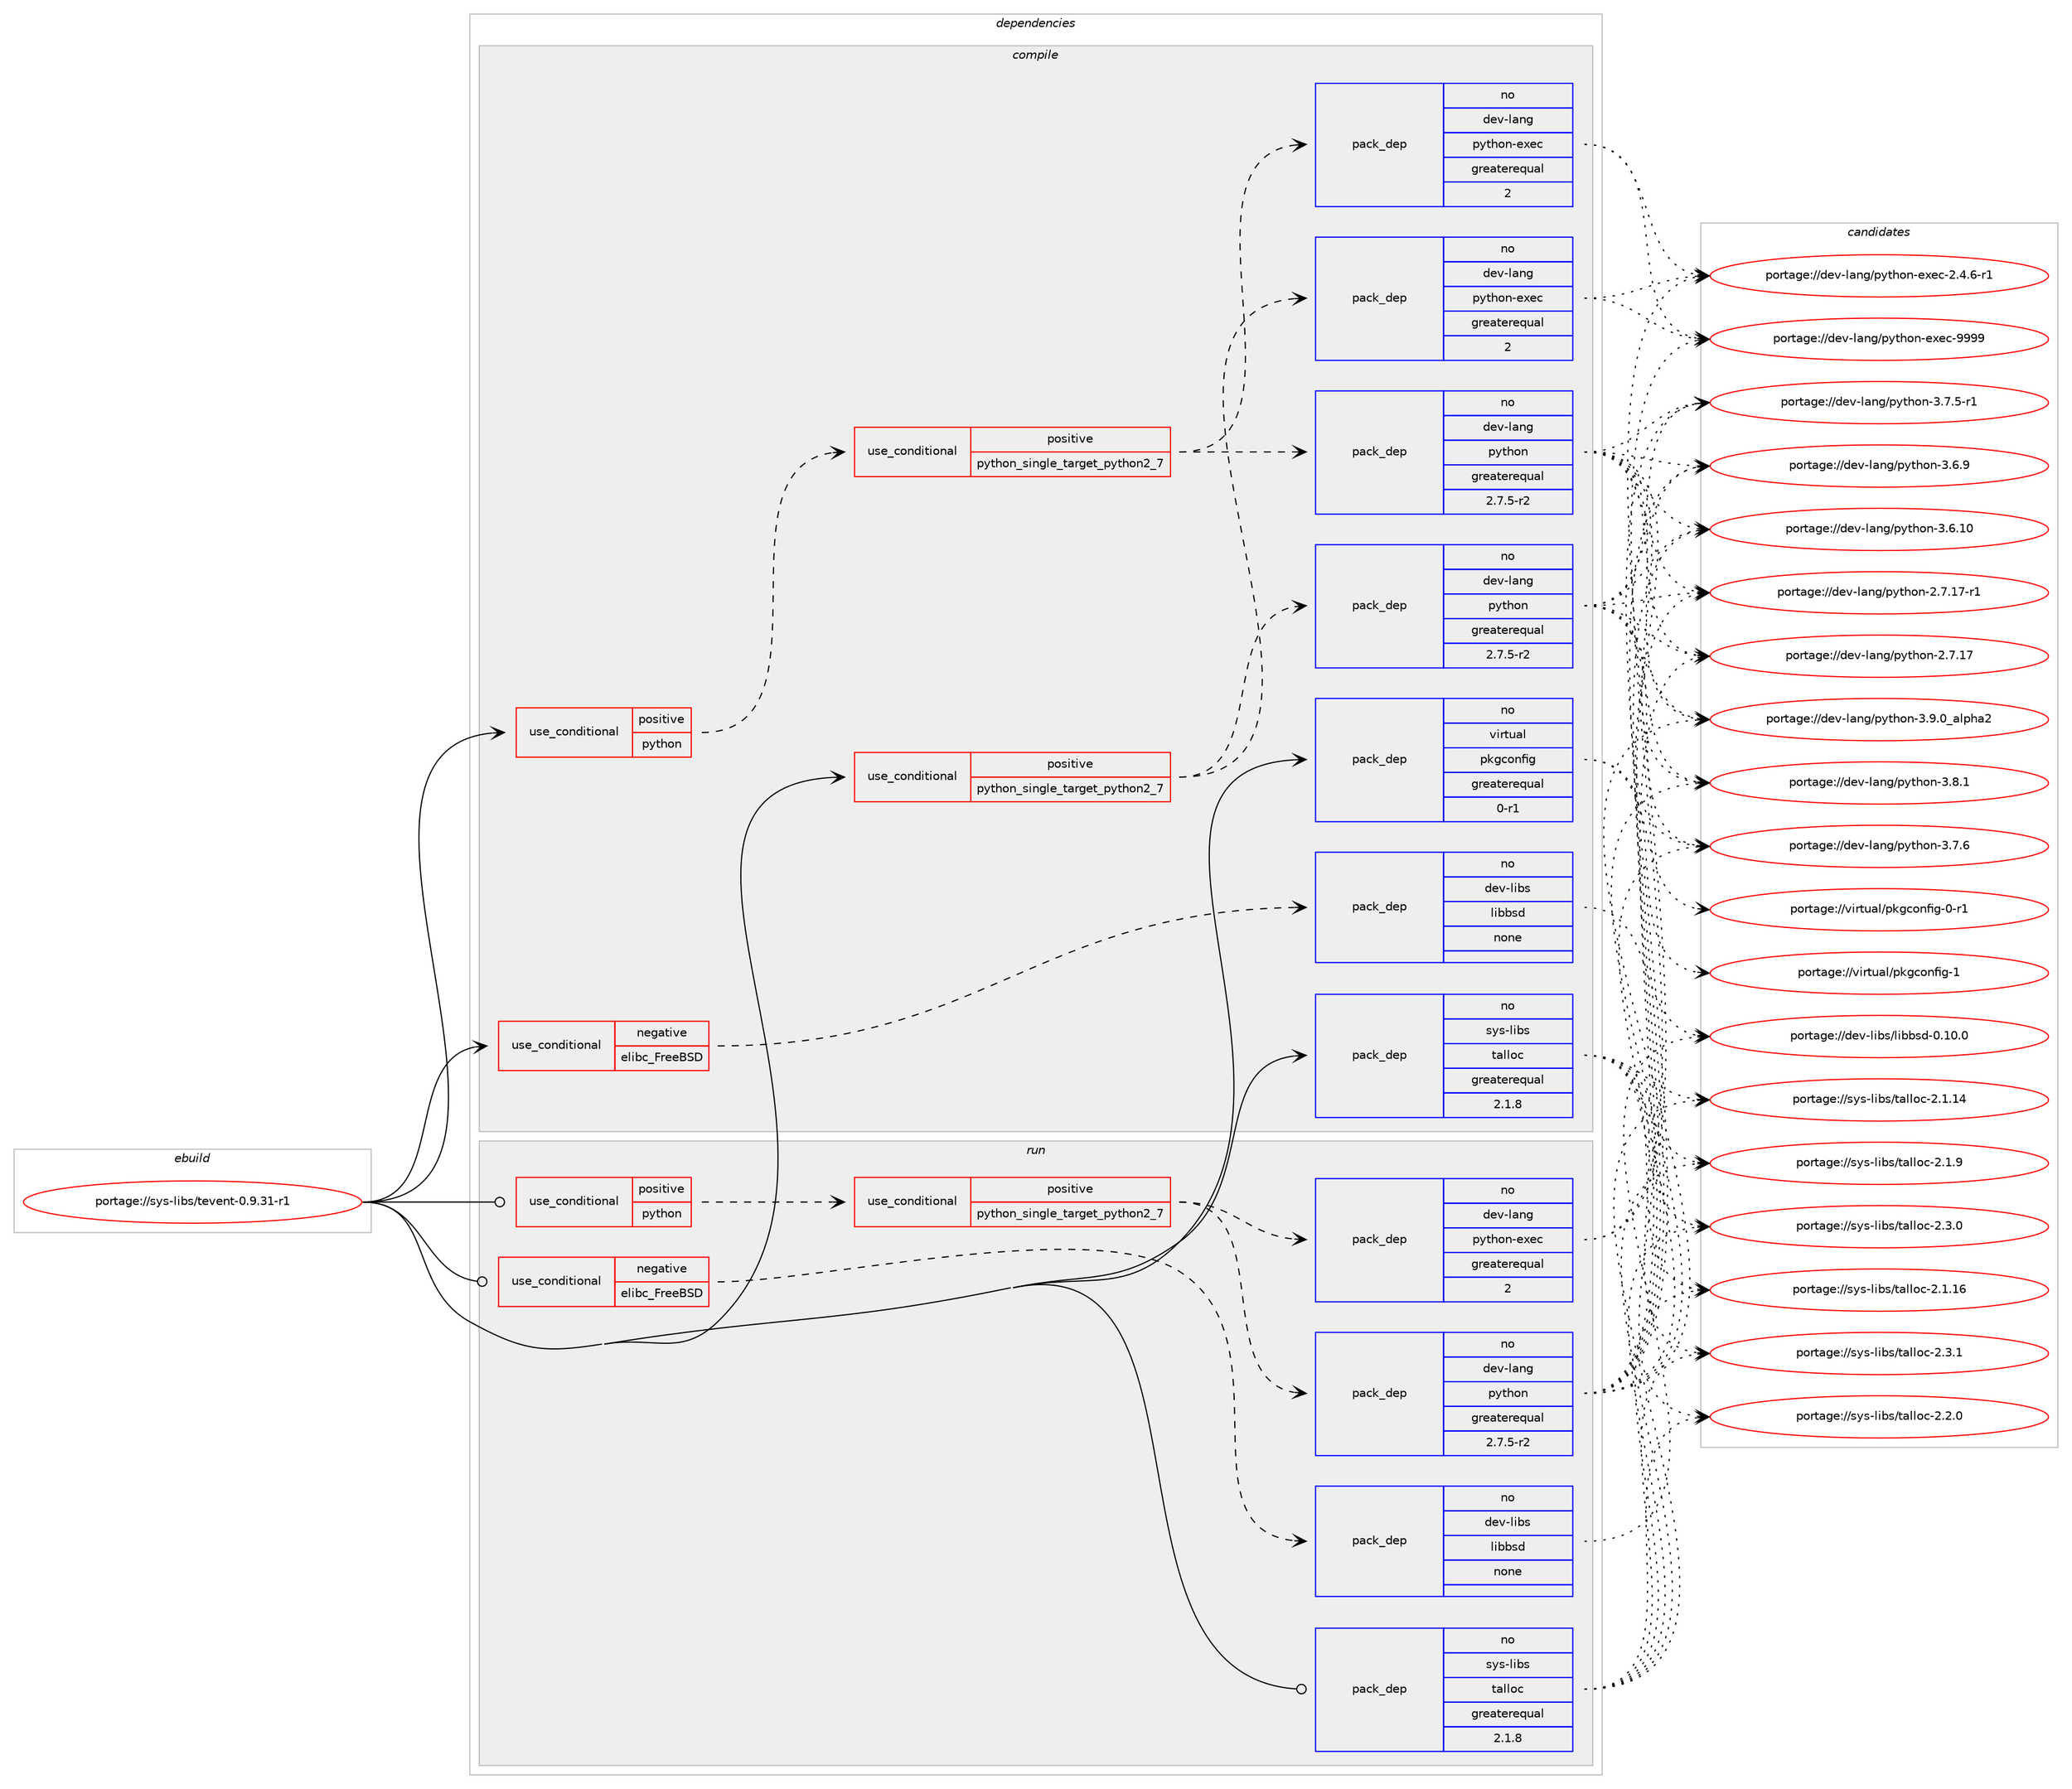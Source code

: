 digraph prolog {

# *************
# Graph options
# *************

newrank=true;
concentrate=true;
compound=true;
graph [rankdir=LR,fontname=Helvetica,fontsize=10,ranksep=1.5];#, ranksep=2.5, nodesep=0.2];
edge  [arrowhead=vee];
node  [fontname=Helvetica,fontsize=10];

# **********
# The ebuild
# **********

subgraph cluster_leftcol {
color=gray;
rank=same;
label=<<i>ebuild</i>>;
id [label="portage://sys-libs/tevent-0.9.31-r1", color=red, width=4, href="../sys-libs/tevent-0.9.31-r1.svg"];
}

# ****************
# The dependencies
# ****************

subgraph cluster_midcol {
color=gray;
label=<<i>dependencies</i>>;
subgraph cluster_compile {
fillcolor="#eeeeee";
style=filled;
label=<<i>compile</i>>;
subgraph cond7195 {
dependency39541 [label=<<TABLE BORDER="0" CELLBORDER="1" CELLSPACING="0" CELLPADDING="4"><TR><TD ROWSPAN="3" CELLPADDING="10">use_conditional</TD></TR><TR><TD>negative</TD></TR><TR><TD>elibc_FreeBSD</TD></TR></TABLE>>, shape=none, color=red];
subgraph pack31434 {
dependency39542 [label=<<TABLE BORDER="0" CELLBORDER="1" CELLSPACING="0" CELLPADDING="4" WIDTH="220"><TR><TD ROWSPAN="6" CELLPADDING="30">pack_dep</TD></TR><TR><TD WIDTH="110">no</TD></TR><TR><TD>dev-libs</TD></TR><TR><TD>libbsd</TD></TR><TR><TD>none</TD></TR><TR><TD></TD></TR></TABLE>>, shape=none, color=blue];
}
dependency39541:e -> dependency39542:w [weight=20,style="dashed",arrowhead="vee"];
}
id:e -> dependency39541:w [weight=20,style="solid",arrowhead="vee"];
subgraph cond7196 {
dependency39543 [label=<<TABLE BORDER="0" CELLBORDER="1" CELLSPACING="0" CELLPADDING="4"><TR><TD ROWSPAN="3" CELLPADDING="10">use_conditional</TD></TR><TR><TD>positive</TD></TR><TR><TD>python</TD></TR></TABLE>>, shape=none, color=red];
subgraph cond7197 {
dependency39544 [label=<<TABLE BORDER="0" CELLBORDER="1" CELLSPACING="0" CELLPADDING="4"><TR><TD ROWSPAN="3" CELLPADDING="10">use_conditional</TD></TR><TR><TD>positive</TD></TR><TR><TD>python_single_target_python2_7</TD></TR></TABLE>>, shape=none, color=red];
subgraph pack31435 {
dependency39545 [label=<<TABLE BORDER="0" CELLBORDER="1" CELLSPACING="0" CELLPADDING="4" WIDTH="220"><TR><TD ROWSPAN="6" CELLPADDING="30">pack_dep</TD></TR><TR><TD WIDTH="110">no</TD></TR><TR><TD>dev-lang</TD></TR><TR><TD>python</TD></TR><TR><TD>greaterequal</TD></TR><TR><TD>2.7.5-r2</TD></TR></TABLE>>, shape=none, color=blue];
}
dependency39544:e -> dependency39545:w [weight=20,style="dashed",arrowhead="vee"];
subgraph pack31436 {
dependency39546 [label=<<TABLE BORDER="0" CELLBORDER="1" CELLSPACING="0" CELLPADDING="4" WIDTH="220"><TR><TD ROWSPAN="6" CELLPADDING="30">pack_dep</TD></TR><TR><TD WIDTH="110">no</TD></TR><TR><TD>dev-lang</TD></TR><TR><TD>python-exec</TD></TR><TR><TD>greaterequal</TD></TR><TR><TD>2</TD></TR></TABLE>>, shape=none, color=blue];
}
dependency39544:e -> dependency39546:w [weight=20,style="dashed",arrowhead="vee"];
}
dependency39543:e -> dependency39544:w [weight=20,style="dashed",arrowhead="vee"];
}
id:e -> dependency39543:w [weight=20,style="solid",arrowhead="vee"];
subgraph cond7198 {
dependency39547 [label=<<TABLE BORDER="0" CELLBORDER="1" CELLSPACING="0" CELLPADDING="4"><TR><TD ROWSPAN="3" CELLPADDING="10">use_conditional</TD></TR><TR><TD>positive</TD></TR><TR><TD>python_single_target_python2_7</TD></TR></TABLE>>, shape=none, color=red];
subgraph pack31437 {
dependency39548 [label=<<TABLE BORDER="0" CELLBORDER="1" CELLSPACING="0" CELLPADDING="4" WIDTH="220"><TR><TD ROWSPAN="6" CELLPADDING="30">pack_dep</TD></TR><TR><TD WIDTH="110">no</TD></TR><TR><TD>dev-lang</TD></TR><TR><TD>python</TD></TR><TR><TD>greaterequal</TD></TR><TR><TD>2.7.5-r2</TD></TR></TABLE>>, shape=none, color=blue];
}
dependency39547:e -> dependency39548:w [weight=20,style="dashed",arrowhead="vee"];
subgraph pack31438 {
dependency39549 [label=<<TABLE BORDER="0" CELLBORDER="1" CELLSPACING="0" CELLPADDING="4" WIDTH="220"><TR><TD ROWSPAN="6" CELLPADDING="30">pack_dep</TD></TR><TR><TD WIDTH="110">no</TD></TR><TR><TD>dev-lang</TD></TR><TR><TD>python-exec</TD></TR><TR><TD>greaterequal</TD></TR><TR><TD>2</TD></TR></TABLE>>, shape=none, color=blue];
}
dependency39547:e -> dependency39549:w [weight=20,style="dashed",arrowhead="vee"];
}
id:e -> dependency39547:w [weight=20,style="solid",arrowhead="vee"];
subgraph pack31439 {
dependency39550 [label=<<TABLE BORDER="0" CELLBORDER="1" CELLSPACING="0" CELLPADDING="4" WIDTH="220"><TR><TD ROWSPAN="6" CELLPADDING="30">pack_dep</TD></TR><TR><TD WIDTH="110">no</TD></TR><TR><TD>sys-libs</TD></TR><TR><TD>talloc</TD></TR><TR><TD>greaterequal</TD></TR><TR><TD>2.1.8</TD></TR></TABLE>>, shape=none, color=blue];
}
id:e -> dependency39550:w [weight=20,style="solid",arrowhead="vee"];
subgraph pack31440 {
dependency39551 [label=<<TABLE BORDER="0" CELLBORDER="1" CELLSPACING="0" CELLPADDING="4" WIDTH="220"><TR><TD ROWSPAN="6" CELLPADDING="30">pack_dep</TD></TR><TR><TD WIDTH="110">no</TD></TR><TR><TD>virtual</TD></TR><TR><TD>pkgconfig</TD></TR><TR><TD>greaterequal</TD></TR><TR><TD>0-r1</TD></TR></TABLE>>, shape=none, color=blue];
}
id:e -> dependency39551:w [weight=20,style="solid",arrowhead="vee"];
}
subgraph cluster_compileandrun {
fillcolor="#eeeeee";
style=filled;
label=<<i>compile and run</i>>;
}
subgraph cluster_run {
fillcolor="#eeeeee";
style=filled;
label=<<i>run</i>>;
subgraph cond7199 {
dependency39552 [label=<<TABLE BORDER="0" CELLBORDER="1" CELLSPACING="0" CELLPADDING="4"><TR><TD ROWSPAN="3" CELLPADDING="10">use_conditional</TD></TR><TR><TD>negative</TD></TR><TR><TD>elibc_FreeBSD</TD></TR></TABLE>>, shape=none, color=red];
subgraph pack31441 {
dependency39553 [label=<<TABLE BORDER="0" CELLBORDER="1" CELLSPACING="0" CELLPADDING="4" WIDTH="220"><TR><TD ROWSPAN="6" CELLPADDING="30">pack_dep</TD></TR><TR><TD WIDTH="110">no</TD></TR><TR><TD>dev-libs</TD></TR><TR><TD>libbsd</TD></TR><TR><TD>none</TD></TR><TR><TD></TD></TR></TABLE>>, shape=none, color=blue];
}
dependency39552:e -> dependency39553:w [weight=20,style="dashed",arrowhead="vee"];
}
id:e -> dependency39552:w [weight=20,style="solid",arrowhead="odot"];
subgraph cond7200 {
dependency39554 [label=<<TABLE BORDER="0" CELLBORDER="1" CELLSPACING="0" CELLPADDING="4"><TR><TD ROWSPAN="3" CELLPADDING="10">use_conditional</TD></TR><TR><TD>positive</TD></TR><TR><TD>python</TD></TR></TABLE>>, shape=none, color=red];
subgraph cond7201 {
dependency39555 [label=<<TABLE BORDER="0" CELLBORDER="1" CELLSPACING="0" CELLPADDING="4"><TR><TD ROWSPAN="3" CELLPADDING="10">use_conditional</TD></TR><TR><TD>positive</TD></TR><TR><TD>python_single_target_python2_7</TD></TR></TABLE>>, shape=none, color=red];
subgraph pack31442 {
dependency39556 [label=<<TABLE BORDER="0" CELLBORDER="1" CELLSPACING="0" CELLPADDING="4" WIDTH="220"><TR><TD ROWSPAN="6" CELLPADDING="30">pack_dep</TD></TR><TR><TD WIDTH="110">no</TD></TR><TR><TD>dev-lang</TD></TR><TR><TD>python</TD></TR><TR><TD>greaterequal</TD></TR><TR><TD>2.7.5-r2</TD></TR></TABLE>>, shape=none, color=blue];
}
dependency39555:e -> dependency39556:w [weight=20,style="dashed",arrowhead="vee"];
subgraph pack31443 {
dependency39557 [label=<<TABLE BORDER="0" CELLBORDER="1" CELLSPACING="0" CELLPADDING="4" WIDTH="220"><TR><TD ROWSPAN="6" CELLPADDING="30">pack_dep</TD></TR><TR><TD WIDTH="110">no</TD></TR><TR><TD>dev-lang</TD></TR><TR><TD>python-exec</TD></TR><TR><TD>greaterequal</TD></TR><TR><TD>2</TD></TR></TABLE>>, shape=none, color=blue];
}
dependency39555:e -> dependency39557:w [weight=20,style="dashed",arrowhead="vee"];
}
dependency39554:e -> dependency39555:w [weight=20,style="dashed",arrowhead="vee"];
}
id:e -> dependency39554:w [weight=20,style="solid",arrowhead="odot"];
subgraph pack31444 {
dependency39558 [label=<<TABLE BORDER="0" CELLBORDER="1" CELLSPACING="0" CELLPADDING="4" WIDTH="220"><TR><TD ROWSPAN="6" CELLPADDING="30">pack_dep</TD></TR><TR><TD WIDTH="110">no</TD></TR><TR><TD>sys-libs</TD></TR><TR><TD>talloc</TD></TR><TR><TD>greaterequal</TD></TR><TR><TD>2.1.8</TD></TR></TABLE>>, shape=none, color=blue];
}
id:e -> dependency39558:w [weight=20,style="solid",arrowhead="odot"];
}
}

# **************
# The candidates
# **************

subgraph cluster_choices {
rank=same;
color=gray;
label=<<i>candidates</i>>;

subgraph choice31434 {
color=black;
nodesep=1;
choice100101118451081059811547108105989811510045484649484648 [label="portage://dev-libs/libbsd-0.10.0", color=red, width=4,href="../dev-libs/libbsd-0.10.0.svg"];
dependency39542:e -> choice100101118451081059811547108105989811510045484649484648:w [style=dotted,weight="100"];
}
subgraph choice31435 {
color=black;
nodesep=1;
choice10010111845108971101034711212111610411111045514657464895971081121049750 [label="portage://dev-lang/python-3.9.0_alpha2", color=red, width=4,href="../dev-lang/python-3.9.0_alpha2.svg"];
choice100101118451089711010347112121116104111110455146564649 [label="portage://dev-lang/python-3.8.1", color=red, width=4,href="../dev-lang/python-3.8.1.svg"];
choice100101118451089711010347112121116104111110455146554654 [label="portage://dev-lang/python-3.7.6", color=red, width=4,href="../dev-lang/python-3.7.6.svg"];
choice1001011184510897110103471121211161041111104551465546534511449 [label="portage://dev-lang/python-3.7.5-r1", color=red, width=4,href="../dev-lang/python-3.7.5-r1.svg"];
choice100101118451089711010347112121116104111110455146544657 [label="portage://dev-lang/python-3.6.9", color=red, width=4,href="../dev-lang/python-3.6.9.svg"];
choice10010111845108971101034711212111610411111045514654464948 [label="portage://dev-lang/python-3.6.10", color=red, width=4,href="../dev-lang/python-3.6.10.svg"];
choice100101118451089711010347112121116104111110455046554649554511449 [label="portage://dev-lang/python-2.7.17-r1", color=red, width=4,href="../dev-lang/python-2.7.17-r1.svg"];
choice10010111845108971101034711212111610411111045504655464955 [label="portage://dev-lang/python-2.7.17", color=red, width=4,href="../dev-lang/python-2.7.17.svg"];
dependency39545:e -> choice10010111845108971101034711212111610411111045514657464895971081121049750:w [style=dotted,weight="100"];
dependency39545:e -> choice100101118451089711010347112121116104111110455146564649:w [style=dotted,weight="100"];
dependency39545:e -> choice100101118451089711010347112121116104111110455146554654:w [style=dotted,weight="100"];
dependency39545:e -> choice1001011184510897110103471121211161041111104551465546534511449:w [style=dotted,weight="100"];
dependency39545:e -> choice100101118451089711010347112121116104111110455146544657:w [style=dotted,weight="100"];
dependency39545:e -> choice10010111845108971101034711212111610411111045514654464948:w [style=dotted,weight="100"];
dependency39545:e -> choice100101118451089711010347112121116104111110455046554649554511449:w [style=dotted,weight="100"];
dependency39545:e -> choice10010111845108971101034711212111610411111045504655464955:w [style=dotted,weight="100"];
}
subgraph choice31436 {
color=black;
nodesep=1;
choice10010111845108971101034711212111610411111045101120101994557575757 [label="portage://dev-lang/python-exec-9999", color=red, width=4,href="../dev-lang/python-exec-9999.svg"];
choice10010111845108971101034711212111610411111045101120101994550465246544511449 [label="portage://dev-lang/python-exec-2.4.6-r1", color=red, width=4,href="../dev-lang/python-exec-2.4.6-r1.svg"];
dependency39546:e -> choice10010111845108971101034711212111610411111045101120101994557575757:w [style=dotted,weight="100"];
dependency39546:e -> choice10010111845108971101034711212111610411111045101120101994550465246544511449:w [style=dotted,weight="100"];
}
subgraph choice31437 {
color=black;
nodesep=1;
choice10010111845108971101034711212111610411111045514657464895971081121049750 [label="portage://dev-lang/python-3.9.0_alpha2", color=red, width=4,href="../dev-lang/python-3.9.0_alpha2.svg"];
choice100101118451089711010347112121116104111110455146564649 [label="portage://dev-lang/python-3.8.1", color=red, width=4,href="../dev-lang/python-3.8.1.svg"];
choice100101118451089711010347112121116104111110455146554654 [label="portage://dev-lang/python-3.7.6", color=red, width=4,href="../dev-lang/python-3.7.6.svg"];
choice1001011184510897110103471121211161041111104551465546534511449 [label="portage://dev-lang/python-3.7.5-r1", color=red, width=4,href="../dev-lang/python-3.7.5-r1.svg"];
choice100101118451089711010347112121116104111110455146544657 [label="portage://dev-lang/python-3.6.9", color=red, width=4,href="../dev-lang/python-3.6.9.svg"];
choice10010111845108971101034711212111610411111045514654464948 [label="portage://dev-lang/python-3.6.10", color=red, width=4,href="../dev-lang/python-3.6.10.svg"];
choice100101118451089711010347112121116104111110455046554649554511449 [label="portage://dev-lang/python-2.7.17-r1", color=red, width=4,href="../dev-lang/python-2.7.17-r1.svg"];
choice10010111845108971101034711212111610411111045504655464955 [label="portage://dev-lang/python-2.7.17", color=red, width=4,href="../dev-lang/python-2.7.17.svg"];
dependency39548:e -> choice10010111845108971101034711212111610411111045514657464895971081121049750:w [style=dotted,weight="100"];
dependency39548:e -> choice100101118451089711010347112121116104111110455146564649:w [style=dotted,weight="100"];
dependency39548:e -> choice100101118451089711010347112121116104111110455146554654:w [style=dotted,weight="100"];
dependency39548:e -> choice1001011184510897110103471121211161041111104551465546534511449:w [style=dotted,weight="100"];
dependency39548:e -> choice100101118451089711010347112121116104111110455146544657:w [style=dotted,weight="100"];
dependency39548:e -> choice10010111845108971101034711212111610411111045514654464948:w [style=dotted,weight="100"];
dependency39548:e -> choice100101118451089711010347112121116104111110455046554649554511449:w [style=dotted,weight="100"];
dependency39548:e -> choice10010111845108971101034711212111610411111045504655464955:w [style=dotted,weight="100"];
}
subgraph choice31438 {
color=black;
nodesep=1;
choice10010111845108971101034711212111610411111045101120101994557575757 [label="portage://dev-lang/python-exec-9999", color=red, width=4,href="../dev-lang/python-exec-9999.svg"];
choice10010111845108971101034711212111610411111045101120101994550465246544511449 [label="portage://dev-lang/python-exec-2.4.6-r1", color=red, width=4,href="../dev-lang/python-exec-2.4.6-r1.svg"];
dependency39549:e -> choice10010111845108971101034711212111610411111045101120101994557575757:w [style=dotted,weight="100"];
dependency39549:e -> choice10010111845108971101034711212111610411111045101120101994550465246544511449:w [style=dotted,weight="100"];
}
subgraph choice31439 {
color=black;
nodesep=1;
choice1151211154510810598115471169710810811199455046514649 [label="portage://sys-libs/talloc-2.3.1", color=red, width=4,href="../sys-libs/talloc-2.3.1.svg"];
choice1151211154510810598115471169710810811199455046514648 [label="portage://sys-libs/talloc-2.3.0", color=red, width=4,href="../sys-libs/talloc-2.3.0.svg"];
choice1151211154510810598115471169710810811199455046504648 [label="portage://sys-libs/talloc-2.2.0", color=red, width=4,href="../sys-libs/talloc-2.2.0.svg"];
choice1151211154510810598115471169710810811199455046494657 [label="portage://sys-libs/talloc-2.1.9", color=red, width=4,href="../sys-libs/talloc-2.1.9.svg"];
choice115121115451081059811547116971081081119945504649464954 [label="portage://sys-libs/talloc-2.1.16", color=red, width=4,href="../sys-libs/talloc-2.1.16.svg"];
choice115121115451081059811547116971081081119945504649464952 [label="portage://sys-libs/talloc-2.1.14", color=red, width=4,href="../sys-libs/talloc-2.1.14.svg"];
dependency39550:e -> choice1151211154510810598115471169710810811199455046514649:w [style=dotted,weight="100"];
dependency39550:e -> choice1151211154510810598115471169710810811199455046514648:w [style=dotted,weight="100"];
dependency39550:e -> choice1151211154510810598115471169710810811199455046504648:w [style=dotted,weight="100"];
dependency39550:e -> choice1151211154510810598115471169710810811199455046494657:w [style=dotted,weight="100"];
dependency39550:e -> choice115121115451081059811547116971081081119945504649464954:w [style=dotted,weight="100"];
dependency39550:e -> choice115121115451081059811547116971081081119945504649464952:w [style=dotted,weight="100"];
}
subgraph choice31440 {
color=black;
nodesep=1;
choice1181051141161179710847112107103991111101021051034549 [label="portage://virtual/pkgconfig-1", color=red, width=4,href="../virtual/pkgconfig-1.svg"];
choice11810511411611797108471121071039911111010210510345484511449 [label="portage://virtual/pkgconfig-0-r1", color=red, width=4,href="../virtual/pkgconfig-0-r1.svg"];
dependency39551:e -> choice1181051141161179710847112107103991111101021051034549:w [style=dotted,weight="100"];
dependency39551:e -> choice11810511411611797108471121071039911111010210510345484511449:w [style=dotted,weight="100"];
}
subgraph choice31441 {
color=black;
nodesep=1;
choice100101118451081059811547108105989811510045484649484648 [label="portage://dev-libs/libbsd-0.10.0", color=red, width=4,href="../dev-libs/libbsd-0.10.0.svg"];
dependency39553:e -> choice100101118451081059811547108105989811510045484649484648:w [style=dotted,weight="100"];
}
subgraph choice31442 {
color=black;
nodesep=1;
choice10010111845108971101034711212111610411111045514657464895971081121049750 [label="portage://dev-lang/python-3.9.0_alpha2", color=red, width=4,href="../dev-lang/python-3.9.0_alpha2.svg"];
choice100101118451089711010347112121116104111110455146564649 [label="portage://dev-lang/python-3.8.1", color=red, width=4,href="../dev-lang/python-3.8.1.svg"];
choice100101118451089711010347112121116104111110455146554654 [label="portage://dev-lang/python-3.7.6", color=red, width=4,href="../dev-lang/python-3.7.6.svg"];
choice1001011184510897110103471121211161041111104551465546534511449 [label="portage://dev-lang/python-3.7.5-r1", color=red, width=4,href="../dev-lang/python-3.7.5-r1.svg"];
choice100101118451089711010347112121116104111110455146544657 [label="portage://dev-lang/python-3.6.9", color=red, width=4,href="../dev-lang/python-3.6.9.svg"];
choice10010111845108971101034711212111610411111045514654464948 [label="portage://dev-lang/python-3.6.10", color=red, width=4,href="../dev-lang/python-3.6.10.svg"];
choice100101118451089711010347112121116104111110455046554649554511449 [label="portage://dev-lang/python-2.7.17-r1", color=red, width=4,href="../dev-lang/python-2.7.17-r1.svg"];
choice10010111845108971101034711212111610411111045504655464955 [label="portage://dev-lang/python-2.7.17", color=red, width=4,href="../dev-lang/python-2.7.17.svg"];
dependency39556:e -> choice10010111845108971101034711212111610411111045514657464895971081121049750:w [style=dotted,weight="100"];
dependency39556:e -> choice100101118451089711010347112121116104111110455146564649:w [style=dotted,weight="100"];
dependency39556:e -> choice100101118451089711010347112121116104111110455146554654:w [style=dotted,weight="100"];
dependency39556:e -> choice1001011184510897110103471121211161041111104551465546534511449:w [style=dotted,weight="100"];
dependency39556:e -> choice100101118451089711010347112121116104111110455146544657:w [style=dotted,weight="100"];
dependency39556:e -> choice10010111845108971101034711212111610411111045514654464948:w [style=dotted,weight="100"];
dependency39556:e -> choice100101118451089711010347112121116104111110455046554649554511449:w [style=dotted,weight="100"];
dependency39556:e -> choice10010111845108971101034711212111610411111045504655464955:w [style=dotted,weight="100"];
}
subgraph choice31443 {
color=black;
nodesep=1;
choice10010111845108971101034711212111610411111045101120101994557575757 [label="portage://dev-lang/python-exec-9999", color=red, width=4,href="../dev-lang/python-exec-9999.svg"];
choice10010111845108971101034711212111610411111045101120101994550465246544511449 [label="portage://dev-lang/python-exec-2.4.6-r1", color=red, width=4,href="../dev-lang/python-exec-2.4.6-r1.svg"];
dependency39557:e -> choice10010111845108971101034711212111610411111045101120101994557575757:w [style=dotted,weight="100"];
dependency39557:e -> choice10010111845108971101034711212111610411111045101120101994550465246544511449:w [style=dotted,weight="100"];
}
subgraph choice31444 {
color=black;
nodesep=1;
choice1151211154510810598115471169710810811199455046514649 [label="portage://sys-libs/talloc-2.3.1", color=red, width=4,href="../sys-libs/talloc-2.3.1.svg"];
choice1151211154510810598115471169710810811199455046514648 [label="portage://sys-libs/talloc-2.3.0", color=red, width=4,href="../sys-libs/talloc-2.3.0.svg"];
choice1151211154510810598115471169710810811199455046504648 [label="portage://sys-libs/talloc-2.2.0", color=red, width=4,href="../sys-libs/talloc-2.2.0.svg"];
choice1151211154510810598115471169710810811199455046494657 [label="portage://sys-libs/talloc-2.1.9", color=red, width=4,href="../sys-libs/talloc-2.1.9.svg"];
choice115121115451081059811547116971081081119945504649464954 [label="portage://sys-libs/talloc-2.1.16", color=red, width=4,href="../sys-libs/talloc-2.1.16.svg"];
choice115121115451081059811547116971081081119945504649464952 [label="portage://sys-libs/talloc-2.1.14", color=red, width=4,href="../sys-libs/talloc-2.1.14.svg"];
dependency39558:e -> choice1151211154510810598115471169710810811199455046514649:w [style=dotted,weight="100"];
dependency39558:e -> choice1151211154510810598115471169710810811199455046514648:w [style=dotted,weight="100"];
dependency39558:e -> choice1151211154510810598115471169710810811199455046504648:w [style=dotted,weight="100"];
dependency39558:e -> choice1151211154510810598115471169710810811199455046494657:w [style=dotted,weight="100"];
dependency39558:e -> choice115121115451081059811547116971081081119945504649464954:w [style=dotted,weight="100"];
dependency39558:e -> choice115121115451081059811547116971081081119945504649464952:w [style=dotted,weight="100"];
}
}

}
